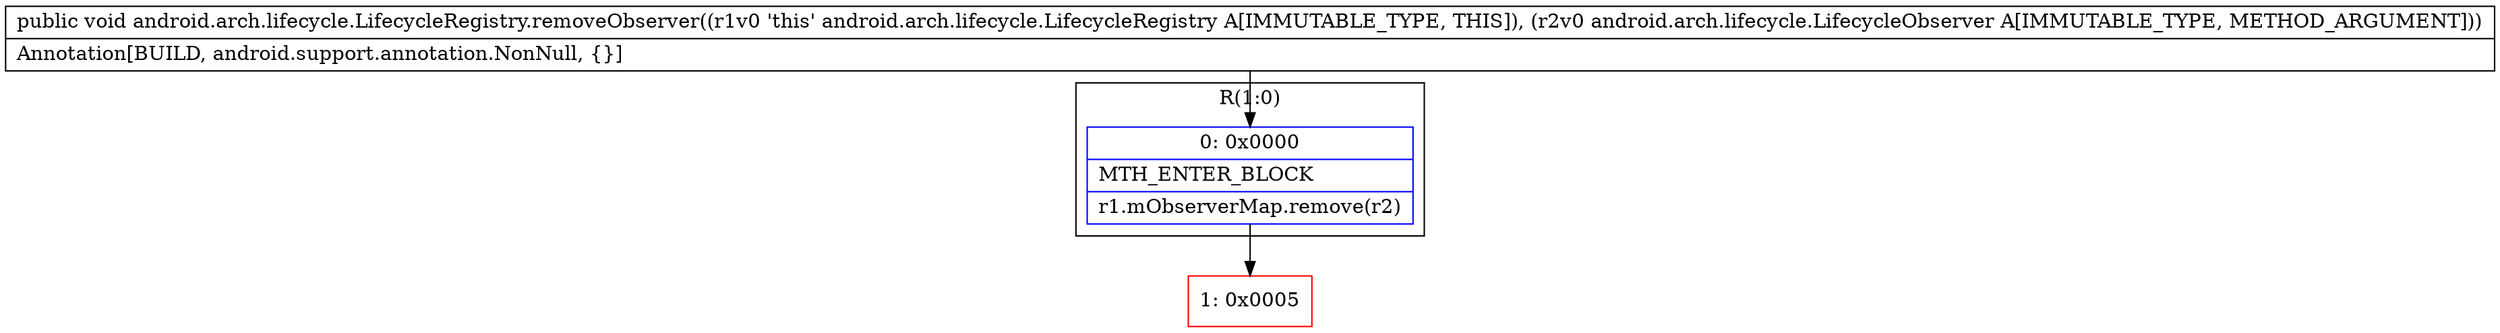 digraph "CFG forandroid.arch.lifecycle.LifecycleRegistry.removeObserver(Landroid\/arch\/lifecycle\/LifecycleObserver;)V" {
subgraph cluster_Region_1852327192 {
label = "R(1:0)";
node [shape=record,color=blue];
Node_0 [shape=record,label="{0\:\ 0x0000|MTH_ENTER_BLOCK\l|r1.mObserverMap.remove(r2)\l}"];
}
Node_1 [shape=record,color=red,label="{1\:\ 0x0005}"];
MethodNode[shape=record,label="{public void android.arch.lifecycle.LifecycleRegistry.removeObserver((r1v0 'this' android.arch.lifecycle.LifecycleRegistry A[IMMUTABLE_TYPE, THIS]), (r2v0 android.arch.lifecycle.LifecycleObserver A[IMMUTABLE_TYPE, METHOD_ARGUMENT]))  | Annotation[BUILD, android.support.annotation.NonNull, \{\}]\l}"];
MethodNode -> Node_0;
Node_0 -> Node_1;
}

